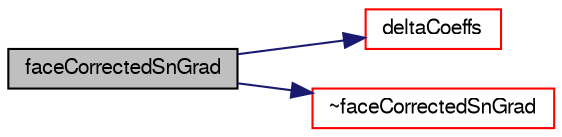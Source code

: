 digraph "faceCorrectedSnGrad"
{
  bgcolor="transparent";
  edge [fontname="FreeSans",fontsize="10",labelfontname="FreeSans",labelfontsize="10"];
  node [fontname="FreeSans",fontsize="10",shape=record];
  rankdir="LR";
  Node2 [label="faceCorrectedSnGrad",height=0.2,width=0.4,color="black", fillcolor="grey75", style="filled", fontcolor="black"];
  Node2 -> Node3 [color="midnightblue",fontsize="10",style="solid",fontname="FreeSans"];
  Node3 [label="deltaCoeffs",height=0.2,width=0.4,color="red",URL="$a22598.html#a667ebdf633f1e589149d9502f9b566b0",tooltip="Return the interpolation weighting factors for the given field. "];
  Node2 -> Node316 [color="midnightblue",fontsize="10",style="solid",fontname="FreeSans"];
  Node316 [label="~faceCorrectedSnGrad",height=0.2,width=0.4,color="red",URL="$a22598.html#ae0a076b59ab49adb8c81656cd0cf774c",tooltip="Destructor. "];
}
